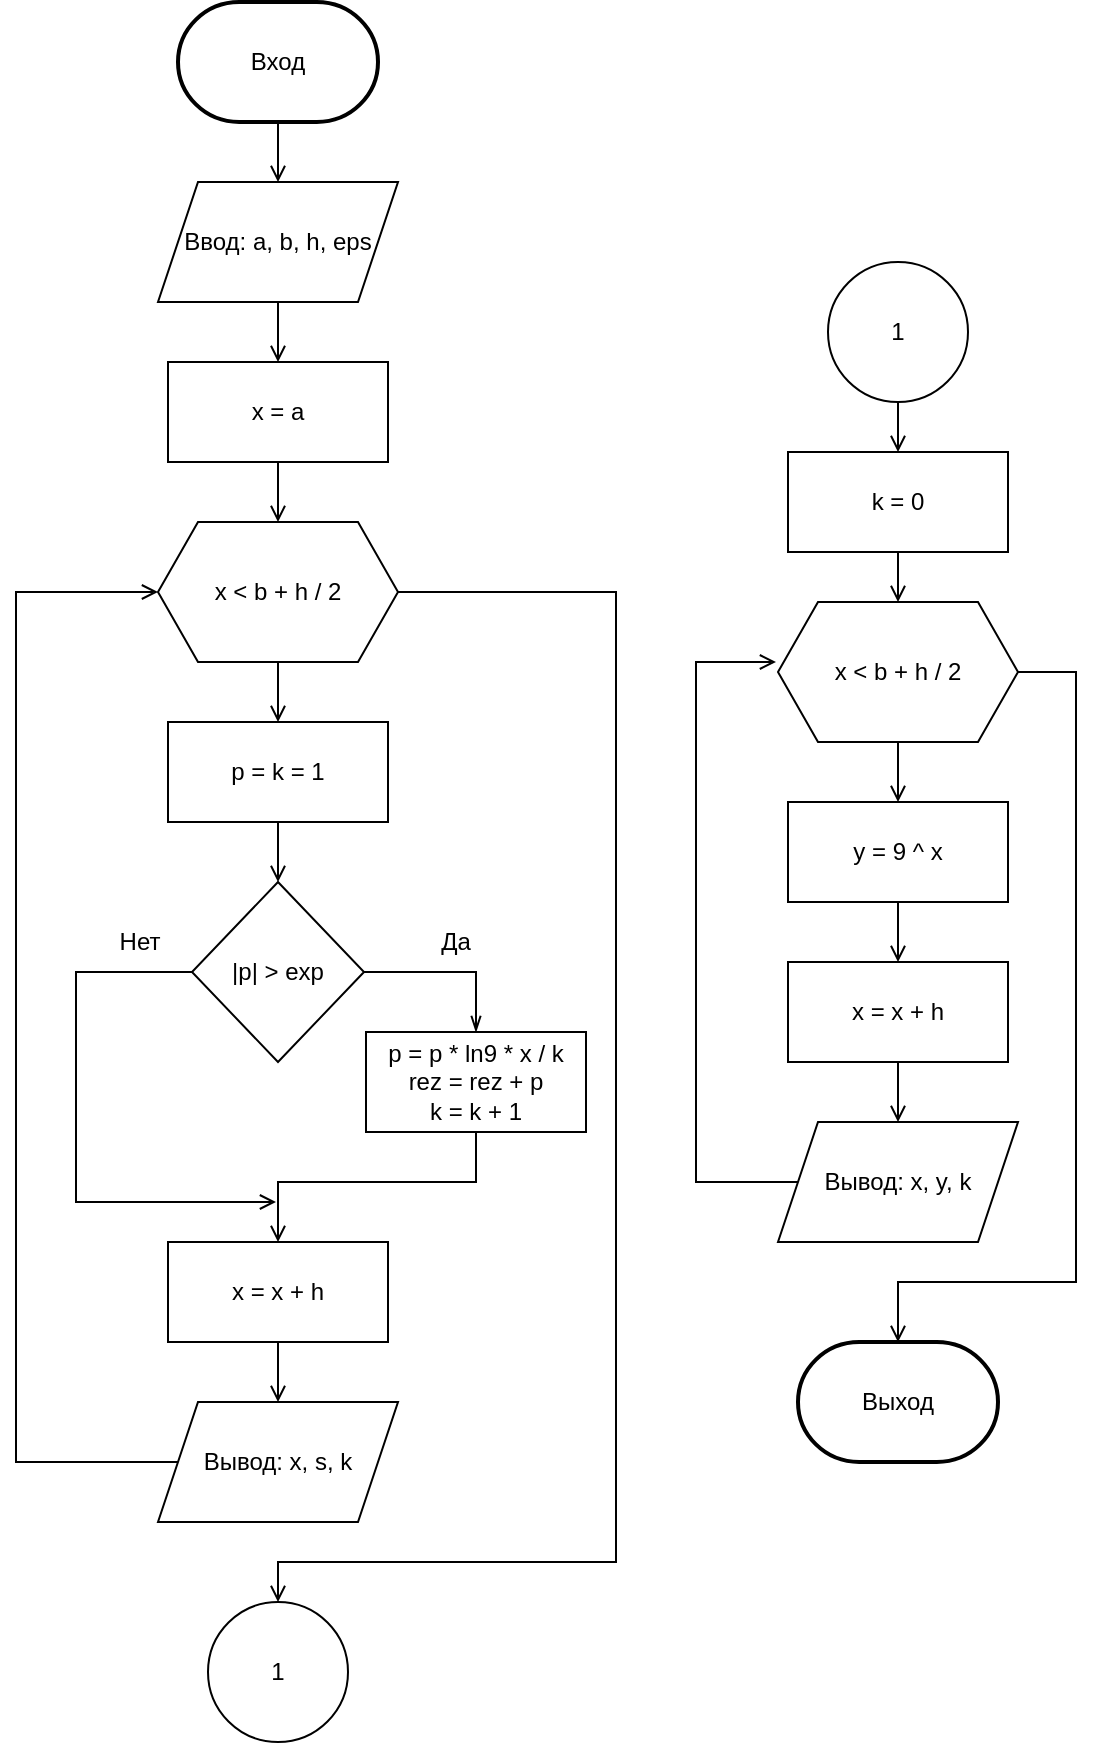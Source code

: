 <mxfile version="13.10.0" type="github">
  <diagram id="2XYw5rfrzcdDfsoRY1aY" name="Page-1">
    <mxGraphModel dx="802" dy="2134" grid="1" gridSize="10" guides="1" tooltips="1" connect="1" arrows="1" fold="1" page="1" pageScale="1" pageWidth="827" pageHeight="1169" math="0" shadow="0">
      <root>
        <mxCell id="0" />
        <mxCell id="1" parent="0" />
        <mxCell id="H2cdQdNsFVJgSfEbFwte-2" style="edgeStyle=orthogonalEdgeStyle;rounded=0;orthogonalLoop=1;jettySize=auto;html=1;entryX=0.5;entryY=0;entryDx=0;entryDy=0;endArrow=open;endFill=0;" edge="1" parent="1" source="bIGdx2mvvDFSyfbHBPX8-2" target="H2cdQdNsFVJgSfEbFwte-1">
          <mxGeometry relative="1" as="geometry" />
        </mxCell>
        <mxCell id="bIGdx2mvvDFSyfbHBPX8-2" value="Вход" style="strokeWidth=2;html=1;shape=mxgraph.flowchart.terminator;whiteSpace=wrap;" parent="1" vertex="1">
          <mxGeometry x="231" width="100" height="60" as="geometry" />
        </mxCell>
        <mxCell id="bIGdx2mvvDFSyfbHBPX8-59" value="Выход" style="strokeWidth=2;html=1;shape=mxgraph.flowchart.terminator;whiteSpace=wrap;" parent="1" vertex="1">
          <mxGeometry x="541" y="670" width="100" height="60" as="geometry" />
        </mxCell>
        <mxCell id="H2cdQdNsFVJgSfEbFwte-35" style="edgeStyle=orthogonalEdgeStyle;rounded=0;orthogonalLoop=1;jettySize=auto;html=1;exitX=0.5;exitY=1;exitDx=0;exitDy=0;entryX=0.5;entryY=0;entryDx=0;entryDy=0;endArrow=open;endFill=0;" edge="1" parent="1" source="Si78nq0MEke1Vb-z9np_-14" target="H2cdQdNsFVJgSfEbFwte-34">
          <mxGeometry relative="1" as="geometry">
            <Array as="points">
              <mxPoint x="380" y="590" />
              <mxPoint x="281" y="590" />
            </Array>
          </mxGeometry>
        </mxCell>
        <mxCell id="Si78nq0MEke1Vb-z9np_-14" value="p = p * ln9 * x / k&lt;br&gt;rez = rez + p&lt;br&gt;k = k + 1" style="rounded=0;whiteSpace=wrap;html=1;" parent="1" vertex="1">
          <mxGeometry x="325" y="515" width="110" height="50" as="geometry" />
        </mxCell>
        <mxCell id="6ItXaO5hQTMBj_1F8REH-23" style="edgeStyle=orthogonalEdgeStyle;rounded=0;orthogonalLoop=1;jettySize=auto;html=1;exitX=0.5;exitY=1;exitDx=0;exitDy=0;entryX=0;entryY=0.5;entryDx=0;entryDy=0;" parent="1" target="6ItXaO5hQTMBj_1F8REH-21" edge="1">
          <mxGeometry relative="1" as="geometry">
            <mxPoint x="275" y="452" as="sourcePoint" />
          </mxGeometry>
        </mxCell>
        <mxCell id="pRmrsL6-HdyroAubP1yS-43" style="edgeStyle=orthogonalEdgeStyle;rounded=0;orthogonalLoop=1;jettySize=auto;html=1;entryX=0.5;entryY=0;entryDx=0;entryDy=0;endArrow=openThin;endFill=0;" parent="1" source="6ItXaO5hQTMBj_1F8REH-21" target="Si78nq0MEke1Vb-z9np_-14" edge="1">
          <mxGeometry relative="1" as="geometry" />
        </mxCell>
        <mxCell id="H2cdQdNsFVJgSfEbFwte-36" style="edgeStyle=orthogonalEdgeStyle;rounded=0;orthogonalLoop=1;jettySize=auto;html=1;exitX=0.5;exitY=1;exitDx=0;exitDy=0;endArrow=open;endFill=0;" edge="1" parent="1" source="6ItXaO5hQTMBj_1F8REH-21">
          <mxGeometry relative="1" as="geometry">
            <mxPoint x="280" y="600" as="targetPoint" />
            <Array as="points">
              <mxPoint x="180" y="485" />
              <mxPoint x="180" y="600" />
            </Array>
          </mxGeometry>
        </mxCell>
        <mxCell id="6ItXaO5hQTMBj_1F8REH-21" value="|p| &amp;gt; exp" style="rhombus;whiteSpace=wrap;html=1;direction=south;" parent="1" vertex="1">
          <mxGeometry x="238" y="440" width="86" height="90" as="geometry" />
        </mxCell>
        <mxCell id="6ItXaO5hQTMBj_1F8REH-28" value="Нет" style="text;html=1;strokeColor=none;fillColor=none;align=center;verticalAlign=middle;whiteSpace=wrap;rounded=0;" parent="1" vertex="1">
          <mxGeometry x="192" y="460" width="40" height="20" as="geometry" />
        </mxCell>
        <mxCell id="6ItXaO5hQTMBj_1F8REH-29" value="Да" style="text;html=1;strokeColor=none;fillColor=none;align=center;verticalAlign=middle;whiteSpace=wrap;rounded=0;" parent="1" vertex="1">
          <mxGeometry x="350" y="460" width="40" height="20" as="geometry" />
        </mxCell>
        <mxCell id="6ItXaO5hQTMBj_1F8REH-35" value="1" style="ellipse;whiteSpace=wrap;html=1;aspect=fixed;" parent="1" vertex="1">
          <mxGeometry x="246" y="800" width="70" height="70" as="geometry" />
        </mxCell>
        <mxCell id="H2cdQdNsFVJgSfEbFwte-9" style="edgeStyle=orthogonalEdgeStyle;rounded=0;orthogonalLoop=1;jettySize=auto;html=1;endArrow=open;endFill=0;" edge="1" parent="1" source="gcUCHksnC8rrGLkKe8yG-6" target="6ItXaO5hQTMBj_1F8REH-21">
          <mxGeometry relative="1" as="geometry" />
        </mxCell>
        <mxCell id="gcUCHksnC8rrGLkKe8yG-6" value="p = k = 1" style="rounded=0;whiteSpace=wrap;html=1;" parent="1" vertex="1">
          <mxGeometry x="226" y="360" width="110" height="50" as="geometry" />
        </mxCell>
        <mxCell id="H2cdQdNsFVJgSfEbFwte-7" style="edgeStyle=orthogonalEdgeStyle;rounded=0;orthogonalLoop=1;jettySize=auto;html=1;endArrow=open;endFill=0;" edge="1" parent="1" source="pRmrsL6-HdyroAubP1yS-1" target="gcUCHksnC8rrGLkKe8yG-6">
          <mxGeometry relative="1" as="geometry" />
        </mxCell>
        <mxCell id="H2cdQdNsFVJgSfEbFwte-13" style="edgeStyle=orthogonalEdgeStyle;rounded=0;orthogonalLoop=1;jettySize=auto;html=1;entryX=0.5;entryY=0;entryDx=0;entryDy=0;endArrow=open;endFill=0;" edge="1" parent="1" source="pRmrsL6-HdyroAubP1yS-1" target="6ItXaO5hQTMBj_1F8REH-35">
          <mxGeometry relative="1" as="geometry">
            <mxPoint x="336.0" y="770" as="targetPoint" />
            <Array as="points">
              <mxPoint x="450" y="295" />
              <mxPoint x="450" y="780" />
              <mxPoint x="281" y="780" />
            </Array>
          </mxGeometry>
        </mxCell>
        <mxCell id="pRmrsL6-HdyroAubP1yS-1" value="x &amp;lt; b + h / 2" style="shape=hexagon;perimeter=hexagonPerimeter2;whiteSpace=wrap;html=1;fixedSize=1;" parent="1" vertex="1">
          <mxGeometry x="221" y="260" width="120" height="70" as="geometry" />
        </mxCell>
        <mxCell id="H2cdQdNsFVJgSfEbFwte-5" style="edgeStyle=orthogonalEdgeStyle;rounded=0;orthogonalLoop=1;jettySize=auto;html=1;endArrow=open;endFill=0;" edge="1" parent="1" source="H2cdQdNsFVJgSfEbFwte-1" target="H2cdQdNsFVJgSfEbFwte-4">
          <mxGeometry relative="1" as="geometry" />
        </mxCell>
        <mxCell id="H2cdQdNsFVJgSfEbFwte-1" value="Ввод: a, b, h, eps" style="shape=parallelogram;perimeter=parallelogramPerimeter;whiteSpace=wrap;html=1;fixedSize=1;" vertex="1" parent="1">
          <mxGeometry x="221" y="90" width="120" height="60" as="geometry" />
        </mxCell>
        <mxCell id="H2cdQdNsFVJgSfEbFwte-6" style="edgeStyle=orthogonalEdgeStyle;rounded=0;orthogonalLoop=1;jettySize=auto;html=1;endArrow=open;endFill=0;" edge="1" parent="1" source="H2cdQdNsFVJgSfEbFwte-4" target="pRmrsL6-HdyroAubP1yS-1">
          <mxGeometry relative="1" as="geometry" />
        </mxCell>
        <mxCell id="H2cdQdNsFVJgSfEbFwte-4" value="x = a" style="rounded=0;whiteSpace=wrap;html=1;" vertex="1" parent="1">
          <mxGeometry x="226" y="180" width="110" height="50" as="geometry" />
        </mxCell>
        <mxCell id="H2cdQdNsFVJgSfEbFwte-12" style="edgeStyle=orthogonalEdgeStyle;rounded=0;orthogonalLoop=1;jettySize=auto;html=1;endArrow=open;endFill=0;exitX=0;exitY=0.5;exitDx=0;exitDy=0;" edge="1" parent="1" source="H2cdQdNsFVJgSfEbFwte-10">
          <mxGeometry relative="1" as="geometry">
            <mxPoint x="221" y="295" as="targetPoint" />
            <Array as="points">
              <mxPoint x="150" y="730" />
              <mxPoint x="150" y="295" />
            </Array>
          </mxGeometry>
        </mxCell>
        <mxCell id="H2cdQdNsFVJgSfEbFwte-10" value="Вывод: x, s, k" style="shape=parallelogram;perimeter=parallelogramPerimeter;whiteSpace=wrap;html=1;fixedSize=1;" vertex="1" parent="1">
          <mxGeometry x="221" y="700" width="120" height="60" as="geometry" />
        </mxCell>
        <mxCell id="H2cdQdNsFVJgSfEbFwte-54" style="edgeStyle=orthogonalEdgeStyle;rounded=0;orthogonalLoop=1;jettySize=auto;html=1;entryX=0.5;entryY=0;entryDx=0;entryDy=0;endArrow=open;endFill=0;" edge="1" parent="1" source="H2cdQdNsFVJgSfEbFwte-14" target="H2cdQdNsFVJgSfEbFwte-49">
          <mxGeometry relative="1" as="geometry" />
        </mxCell>
        <mxCell id="H2cdQdNsFVJgSfEbFwte-14" value="k = 0" style="rounded=0;whiteSpace=wrap;html=1;" vertex="1" parent="1">
          <mxGeometry x="536" y="225" width="110" height="50" as="geometry" />
        </mxCell>
        <mxCell id="H2cdQdNsFVJgSfEbFwte-16" style="edgeStyle=orthogonalEdgeStyle;rounded=0;orthogonalLoop=1;jettySize=auto;html=1;exitX=0.5;exitY=1;exitDx=0;exitDy=0;entryX=0.5;entryY=0;entryDx=0;entryDy=0;endArrow=open;endFill=0;" edge="1" parent="1" source="H2cdQdNsFVJgSfEbFwte-15" target="H2cdQdNsFVJgSfEbFwte-14">
          <mxGeometry relative="1" as="geometry" />
        </mxCell>
        <mxCell id="H2cdQdNsFVJgSfEbFwte-15" value="1" style="ellipse;whiteSpace=wrap;html=1;aspect=fixed;" vertex="1" parent="1">
          <mxGeometry x="556" y="130" width="70" height="70" as="geometry" />
        </mxCell>
        <mxCell id="H2cdQdNsFVJgSfEbFwte-37" style="edgeStyle=orthogonalEdgeStyle;rounded=0;orthogonalLoop=1;jettySize=auto;html=1;endArrow=open;endFill=0;" edge="1" parent="1" source="H2cdQdNsFVJgSfEbFwte-34" target="H2cdQdNsFVJgSfEbFwte-10">
          <mxGeometry relative="1" as="geometry" />
        </mxCell>
        <mxCell id="H2cdQdNsFVJgSfEbFwte-34" value="x = x + h" style="rounded=0;whiteSpace=wrap;html=1;" vertex="1" parent="1">
          <mxGeometry x="226" y="620" width="110" height="50" as="geometry" />
        </mxCell>
        <mxCell id="H2cdQdNsFVJgSfEbFwte-61" style="edgeStyle=orthogonalEdgeStyle;rounded=0;orthogonalLoop=1;jettySize=auto;html=1;endArrow=open;endFill=0;" edge="1" parent="1" source="H2cdQdNsFVJgSfEbFwte-47" target="H2cdQdNsFVJgSfEbFwte-59">
          <mxGeometry relative="1" as="geometry" />
        </mxCell>
        <mxCell id="H2cdQdNsFVJgSfEbFwte-47" value="y = 9 ^ x" style="rounded=0;whiteSpace=wrap;html=1;" vertex="1" parent="1">
          <mxGeometry x="536" y="400" width="110" height="50" as="geometry" />
        </mxCell>
        <mxCell id="H2cdQdNsFVJgSfEbFwte-48" style="edgeStyle=orthogonalEdgeStyle;rounded=0;orthogonalLoop=1;jettySize=auto;html=1;endArrow=open;endFill=0;" edge="1" parent="1" source="H2cdQdNsFVJgSfEbFwte-49" target="H2cdQdNsFVJgSfEbFwte-47">
          <mxGeometry relative="1" as="geometry" />
        </mxCell>
        <mxCell id="H2cdQdNsFVJgSfEbFwte-58" style="edgeStyle=orthogonalEdgeStyle;rounded=0;orthogonalLoop=1;jettySize=auto;html=1;entryX=0.5;entryY=0;entryDx=0;entryDy=0;entryPerimeter=0;endArrow=open;endFill=0;" edge="1" parent="1" source="H2cdQdNsFVJgSfEbFwte-49" target="bIGdx2mvvDFSyfbHBPX8-59">
          <mxGeometry relative="1" as="geometry">
            <Array as="points">
              <mxPoint x="680" y="335" />
              <mxPoint x="680" y="640" />
              <mxPoint x="591" y="640" />
            </Array>
          </mxGeometry>
        </mxCell>
        <mxCell id="H2cdQdNsFVJgSfEbFwte-49" value="x &amp;lt; b + h / 2" style="shape=hexagon;perimeter=hexagonPerimeter2;whiteSpace=wrap;html=1;fixedSize=1;" vertex="1" parent="1">
          <mxGeometry x="531" y="300" width="120" height="70" as="geometry" />
        </mxCell>
        <mxCell id="H2cdQdNsFVJgSfEbFwte-56" style="edgeStyle=orthogonalEdgeStyle;rounded=0;orthogonalLoop=1;jettySize=auto;html=1;endArrow=open;endFill=0;exitX=0;exitY=0.5;exitDx=0;exitDy=0;" edge="1" parent="1" source="H2cdQdNsFVJgSfEbFwte-51">
          <mxGeometry relative="1" as="geometry">
            <mxPoint x="530" y="330" as="targetPoint" />
            <Array as="points">
              <mxPoint x="490" y="590" />
              <mxPoint x="490" y="330" />
            </Array>
          </mxGeometry>
        </mxCell>
        <mxCell id="H2cdQdNsFVJgSfEbFwte-51" value="Вывод: x, y, k" style="shape=parallelogram;perimeter=parallelogramPerimeter;whiteSpace=wrap;html=1;fixedSize=1;" vertex="1" parent="1">
          <mxGeometry x="531" y="560" width="120" height="60" as="geometry" />
        </mxCell>
        <mxCell id="H2cdQdNsFVJgSfEbFwte-62" style="edgeStyle=orthogonalEdgeStyle;rounded=0;orthogonalLoop=1;jettySize=auto;html=1;endArrow=open;endFill=0;" edge="1" parent="1" source="H2cdQdNsFVJgSfEbFwte-59" target="H2cdQdNsFVJgSfEbFwte-51">
          <mxGeometry relative="1" as="geometry" />
        </mxCell>
        <mxCell id="H2cdQdNsFVJgSfEbFwte-59" value="x = x + h" style="rounded=0;whiteSpace=wrap;html=1;" vertex="1" parent="1">
          <mxGeometry x="536" y="480" width="110" height="50" as="geometry" />
        </mxCell>
      </root>
    </mxGraphModel>
  </diagram>
</mxfile>
